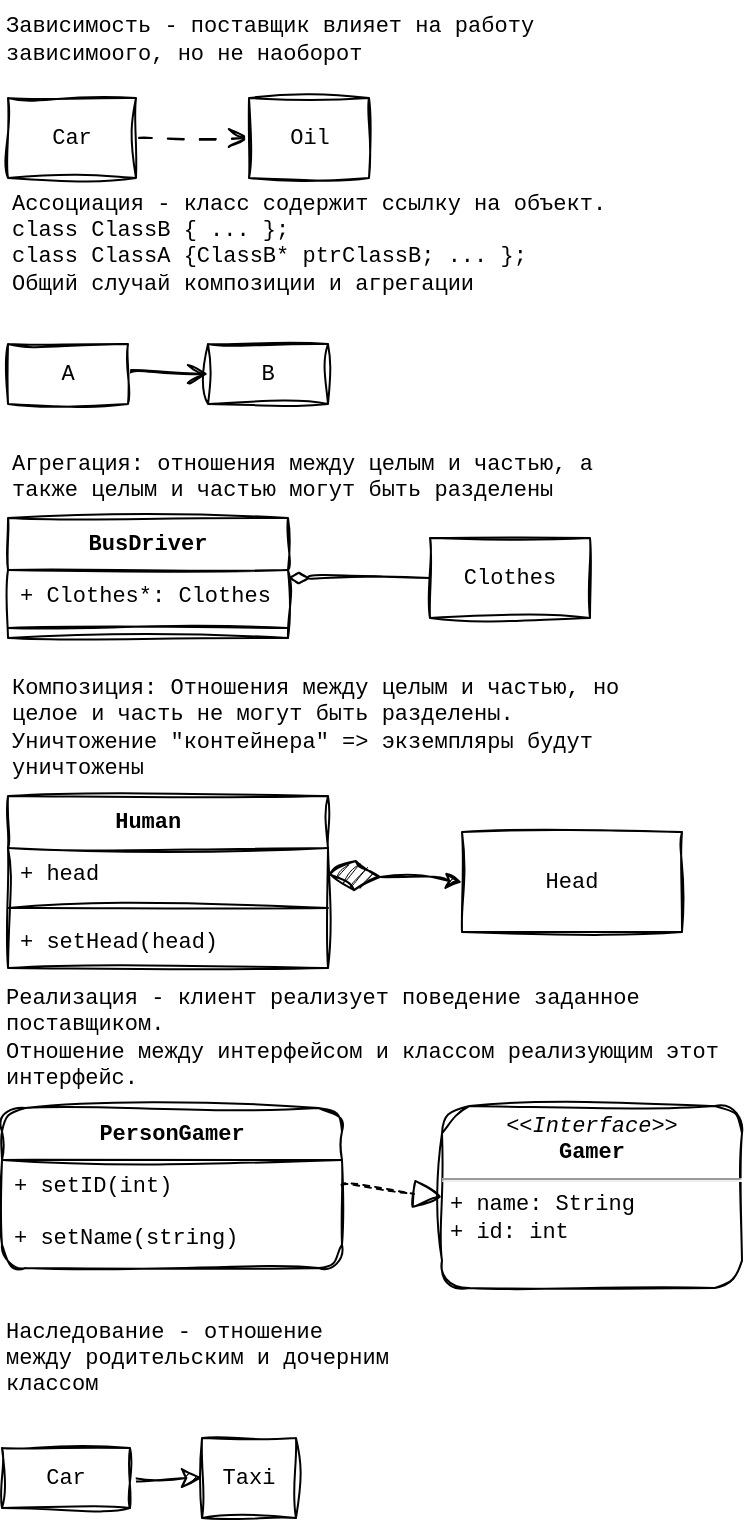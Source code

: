 <mxfile version="22.0.5" type="github">
  <diagram name="Page-1" id="KniYVvXjkBFUdyHRl0df">
    <mxGraphModel dx="2448" dy="1953" grid="1" gridSize="10" guides="1" tooltips="1" connect="1" arrows="1" fold="1" page="1" pageScale="1" pageWidth="827" pageHeight="1169" math="0" shadow="0">
      <root>
        <mxCell id="0" />
        <mxCell id="1" parent="0" />
        <mxCell id="mzNYeFfV8IgYRgjsqz8I-4" value="&lt;div style=&quot;font-size: 11px;&quot;&gt;Реализация - клиент реализует поведение заданное поставщиком.&lt;/div&gt;&lt;div style=&quot;font-size: 11px;&quot;&gt;Отношение между интерфейсом и классом реализующим этот интерфейс.&lt;/div&gt;" style="text;strokeColor=none;fillColor=none;html=1;align=left;verticalAlign=middle;whiteSpace=wrap;rounded=1;fontSize=11;sketch=1;curveFitting=1;jiggle=2;labelBackgroundColor=none;fontFamily=Courier New;" parent="1" vertex="1">
          <mxGeometry x="-1654" y="-675" width="367" height="69" as="geometry" />
        </mxCell>
        <mxCell id="mzNYeFfV8IgYRgjsqz8I-6" value="PersonGamer" style="swimlane;fontStyle=1;align=center;verticalAlign=top;childLayout=stackLayout;horizontal=1;startSize=26;horizontalStack=0;resizeParent=1;resizeParentMax=0;resizeLast=0;collapsible=1;marginBottom=0;whiteSpace=wrap;html=1;fontSize=11;rounded=1;sketch=1;curveFitting=1;jiggle=2;labelBackgroundColor=none;fontFamily=Courier New;" parent="1" vertex="1">
          <mxGeometry x="-1654" y="-605" width="170" height="80" as="geometry" />
        </mxCell>
        <mxCell id="mzNYeFfV8IgYRgjsqz8I-11" value="+ setID(int)" style="text;strokeColor=none;fillColor=none;align=left;verticalAlign=top;spacingLeft=4;spacingRight=4;overflow=hidden;rotatable=0;points=[[0,0.5],[1,0.5]];portConstraint=eastwest;whiteSpace=wrap;html=1;fontSize=11;rounded=1;sketch=1;curveFitting=1;jiggle=2;labelBackgroundColor=none;fontFamily=Courier New;" parent="mzNYeFfV8IgYRgjsqz8I-6" vertex="1">
          <mxGeometry y="26" width="170" height="26" as="geometry" />
        </mxCell>
        <mxCell id="mzNYeFfV8IgYRgjsqz8I-9" value="+ setName(string)" style="text;strokeColor=none;fillColor=none;align=left;verticalAlign=top;spacingLeft=4;spacingRight=4;overflow=hidden;rotatable=0;points=[[0,0.5],[1,0.5]];portConstraint=eastwest;whiteSpace=wrap;html=1;fontSize=11;rounded=1;sketch=1;curveFitting=1;jiggle=2;labelBackgroundColor=none;fontFamily=Courier New;" parent="mzNYeFfV8IgYRgjsqz8I-6" vertex="1">
          <mxGeometry y="52" width="170" height="28" as="geometry" />
        </mxCell>
        <mxCell id="mzNYeFfV8IgYRgjsqz8I-10" value="&lt;p style=&quot;margin: 4px 0px 0px; text-align: center; font-size: 11px;&quot;&gt;&lt;i style=&quot;font-size: 11px;&quot;&gt;&amp;lt;&amp;lt;Interface&amp;gt;&amp;gt;&lt;/i&gt;&lt;br style=&quot;font-size: 11px;&quot;&gt;&lt;b style=&quot;font-size: 11px;&quot;&gt;Gamer&lt;/b&gt;&lt;br style=&quot;font-size: 11px;&quot;&gt;&lt;/p&gt;&lt;hr style=&quot;font-size: 11px;&quot;&gt;&lt;p style=&quot;margin: 0px 0px 0px 4px; font-size: 11px;&quot;&gt;+ name: String&lt;br style=&quot;font-size: 11px;&quot;&gt;+ id: int&lt;/p&gt;" style="verticalAlign=top;align=left;overflow=fill;fontSize=11;fontFamily=Courier New;html=1;whiteSpace=wrap;rounded=1;sketch=1;curveFitting=1;jiggle=2;labelBackgroundColor=none;" parent="1" vertex="1">
          <mxGeometry x="-1434" y="-606" width="150" height="91" as="geometry" />
        </mxCell>
        <mxCell id="mzNYeFfV8IgYRgjsqz8I-14" value="" style="endArrow=block;dashed=1;endFill=0;endSize=12;html=1;rounded=1;fontSize=11;curved=1;sketch=1;curveFitting=1;jiggle=2;labelBackgroundColor=none;fontColor=default;fontFamily=Courier New;entryX=0;entryY=0.5;entryDx=0;entryDy=0;exitX=1;exitY=0.5;exitDx=0;exitDy=0;" parent="1" source="mzNYeFfV8IgYRgjsqz8I-11" target="mzNYeFfV8IgYRgjsqz8I-10" edge="1">
          <mxGeometry width="160" relative="1" as="geometry">
            <mxPoint x="-1484" y="-565" as="sourcePoint" />
            <mxPoint x="-1414" y="-565.38" as="targetPoint" />
          </mxGeometry>
        </mxCell>
        <mxCell id="AALjy2iVQTmJkf8dyK00-16" value="Композиция: Отношения между целым и частью, но целое и часть не могут быть разделены. Уничтожение &quot;контейнера&quot; =&amp;gt; экземпляры будут уничтожены" style="text;strokeColor=none;fillColor=none;html=1;align=left;verticalAlign=middle;whiteSpace=wrap;rounded=0;fontSize=11;fontFamily=Courier New;" parent="1" vertex="1">
          <mxGeometry x="-1651" y="-830" width="317" height="69" as="geometry" />
        </mxCell>
        <mxCell id="AALjy2iVQTmJkf8dyK00-17" value="Human&lt;span style=&quot;white-space: pre; font-size: 11px;&quot;&gt;&#x9;&lt;br style=&quot;font-size: 11px;&quot;&gt;&lt;br style=&quot;font-size: 11px;&quot;&gt;&lt;/span&gt;" style="swimlane;fontStyle=1;align=center;verticalAlign=top;childLayout=stackLayout;horizontal=1;startSize=26;horizontalStack=0;resizeParent=1;resizeParentMax=0;resizeLast=0;collapsible=1;marginBottom=0;whiteSpace=wrap;html=1;sketch=1;hachureGap=4;jiggle=2;curveFitting=1;fontFamily=Courier New;fontSize=11;" parent="1" vertex="1">
          <mxGeometry x="-1651" y="-761" width="160" height="86" as="geometry" />
        </mxCell>
        <mxCell id="AALjy2iVQTmJkf8dyK00-18" value="+ head" style="text;strokeColor=none;fillColor=none;align=left;verticalAlign=top;spacingLeft=4;spacingRight=4;overflow=hidden;rotatable=0;points=[[0,0.5],[1,0.5]];portConstraint=eastwest;whiteSpace=wrap;html=1;fontSize=11;fontFamily=Courier New;" parent="AALjy2iVQTmJkf8dyK00-17" vertex="1">
          <mxGeometry y="26" width="160" height="26" as="geometry" />
        </mxCell>
        <mxCell id="AALjy2iVQTmJkf8dyK00-19" value="" style="line;strokeWidth=1;fillColor=none;align=left;verticalAlign=middle;spacingTop=-1;spacingLeft=3;spacingRight=3;rotatable=0;labelPosition=right;points=[];portConstraint=eastwest;strokeColor=inherit;sketch=1;hachureGap=4;jiggle=2;curveFitting=1;fontFamily=Courier New;fontSize=11;" parent="AALjy2iVQTmJkf8dyK00-17" vertex="1">
          <mxGeometry y="52" width="160" height="8" as="geometry" />
        </mxCell>
        <mxCell id="AALjy2iVQTmJkf8dyK00-20" value="+ setHead(head)" style="text;strokeColor=none;fillColor=none;align=left;verticalAlign=top;spacingLeft=4;spacingRight=4;overflow=hidden;rotatable=0;points=[[0,0.5],[1,0.5]];portConstraint=eastwest;whiteSpace=wrap;html=1;fontSize=11;fontFamily=Courier New;" parent="AALjy2iVQTmJkf8dyK00-17" vertex="1">
          <mxGeometry y="60" width="160" height="26" as="geometry" />
        </mxCell>
        <mxCell id="AALjy2iVQTmJkf8dyK00-21" value="Head" style="html=1;whiteSpace=wrap;sketch=1;hachureGap=4;jiggle=2;curveFitting=1;fontFamily=Courier New;fontSize=11;" parent="1" vertex="1">
          <mxGeometry x="-1424" y="-743" width="110" height="50" as="geometry" />
        </mxCell>
        <mxCell id="AALjy2iVQTmJkf8dyK00-22" value="" style="endArrow=diamondThin;endFill=1;endSize=24;html=1;rounded=0;sketch=1;hachureGap=4;jiggle=2;curveFitting=1;fontFamily=Courier New;fontSize=11;curved=1;exitX=0;exitY=0.5;exitDx=0;exitDy=0;entryX=1;entryY=0.5;entryDx=0;entryDy=0;startArrow=classic;startFill=1;" parent="1" source="AALjy2iVQTmJkf8dyK00-21" target="AALjy2iVQTmJkf8dyK00-18" edge="1">
          <mxGeometry width="160" relative="1" as="geometry">
            <mxPoint x="-1526" y="-791" as="sourcePoint" />
            <mxPoint x="-1486" y="-711" as="targetPoint" />
          </mxGeometry>
        </mxCell>
        <mxCell id="AALjy2iVQTmJkf8dyK00-27" value="Агрегация: отношения между целым и частью, а также целым и частью могут быть разделены" style="text;whiteSpace=wrap;fontSize=11;fontFamily=Courier New;" parent="1" vertex="1">
          <mxGeometry x="-1651" y="-940" width="327" height="50" as="geometry" />
        </mxCell>
        <mxCell id="AALjy2iVQTmJkf8dyK00-31" value="Ассоциация - класс содержит ссылку на объект. &#xa;class ClassB { ... };&#xa;class ClassA {ClassB* ptrClassB; ... };&#xa;Общий случай композиции и агрегации&#xa;&#xa;" style="text;whiteSpace=wrap;fontSize=11;fontFamily=Courier New;" parent="1" vertex="1">
          <mxGeometry x="-1651" y="-1070" width="317" height="90" as="geometry" />
        </mxCell>
        <mxCell id="AALjy2iVQTmJkf8dyK00-36" style="edgeStyle=none;curved=1;rounded=0;sketch=1;hachureGap=4;jiggle=2;curveFitting=1;orthogonalLoop=1;jettySize=auto;html=1;entryX=0;entryY=0.5;entryDx=0;entryDy=0;fontFamily=Courier New;fontSize=11;startSize=8;endSize=8;endArrow=open;endFill=0;" parent="1" source="AALjy2iVQTmJkf8dyK00-32" target="AALjy2iVQTmJkf8dyK00-33" edge="1">
          <mxGeometry relative="1" as="geometry" />
        </mxCell>
        <mxCell id="AALjy2iVQTmJkf8dyK00-32" value="A" style="html=1;whiteSpace=wrap;sketch=1;hachureGap=4;jiggle=2;curveFitting=1;fontFamily=Courier New;fontSize=11;" parent="1" vertex="1">
          <mxGeometry x="-1651" y="-987" width="60" height="30" as="geometry" />
        </mxCell>
        <mxCell id="AALjy2iVQTmJkf8dyK00-33" value="B" style="html=1;whiteSpace=wrap;sketch=1;hachureGap=4;jiggle=2;curveFitting=1;fontFamily=Courier New;fontSize=11;" parent="1" vertex="1">
          <mxGeometry x="-1551" y="-987" width="60" height="30" as="geometry" />
        </mxCell>
        <mxCell id="AALjy2iVQTmJkf8dyK00-38" value="Clothes" style="html=1;whiteSpace=wrap;sketch=1;hachureGap=4;jiggle=2;curveFitting=1;fontFamily=Courier New;fontSize=11;" parent="1" vertex="1">
          <mxGeometry x="-1440" y="-890" width="80" height="40" as="geometry" />
        </mxCell>
        <mxCell id="AALjy2iVQTmJkf8dyK00-41" value="&lt;font style=&quot;font-size: 11px;&quot;&gt;Зависимость - поставщик влияет на работу зависимоого, но не наоборот&lt;/font&gt;" style="text;strokeColor=none;fillColor=none;html=1;align=left;verticalAlign=middle;whiteSpace=wrap;rounded=0;fontSize=11;fontFamily=Courier New;" parent="1" vertex="1">
          <mxGeometry x="-1654" y="-1159" width="307" height="40" as="geometry" />
        </mxCell>
        <mxCell id="AALjy2iVQTmJkf8dyK00-44" style="sketch=1;hachureGap=4;jiggle=2;curveFitting=1;orthogonalLoop=1;jettySize=auto;html=1;fontFamily=Courier New;fontSize=11;startSize=8;endSize=8;dashed=1;dashPattern=8 8;endArrow=open;endFill=0;startArrow=none;startFill=0;rounded=0;" parent="1" source="AALjy2iVQTmJkf8dyK00-42" target="AALjy2iVQTmJkf8dyK00-43" edge="1">
          <mxGeometry relative="1" as="geometry" />
        </mxCell>
        <mxCell id="AALjy2iVQTmJkf8dyK00-42" value="Car" style="html=1;whiteSpace=wrap;sketch=1;hachureGap=4;jiggle=2;curveFitting=1;fontFamily=Courier New;fontSize=11;" parent="1" vertex="1">
          <mxGeometry x="-1651" y="-1110" width="64" height="40" as="geometry" />
        </mxCell>
        <mxCell id="AALjy2iVQTmJkf8dyK00-43" value="Oil" style="html=1;whiteSpace=wrap;sketch=1;hachureGap=4;jiggle=2;curveFitting=1;fontFamily=Courier New;fontSize=11;" parent="1" vertex="1">
          <mxGeometry x="-1530.5" y="-1110" width="60" height="40" as="geometry" />
        </mxCell>
        <mxCell id="AALjy2iVQTmJkf8dyK00-46" value="&lt;div align=&quot;left&quot; style=&quot;font-size: 11px;&quot;&gt;&lt;font style=&quot;font-size: 11px;&quot;&gt;Наследование - отношение между родительским и дочерним классом&lt;/font&gt;&lt;/div&gt;" style="text;strokeColor=none;fillColor=none;html=1;align=left;verticalAlign=middle;whiteSpace=wrap;rounded=0;fontSize=11;fontFamily=Courier New;" parent="1" vertex="1">
          <mxGeometry x="-1654" y="-515" width="197" height="70" as="geometry" />
        </mxCell>
        <mxCell id="AALjy2iVQTmJkf8dyK00-49" style="edgeStyle=none;curved=1;rounded=0;sketch=1;hachureGap=4;jiggle=2;curveFitting=1;orthogonalLoop=1;jettySize=auto;html=1;entryX=0;entryY=0.5;entryDx=0;entryDy=0;fontFamily=Courier New;fontSize=11;startSize=8;endSize=8;endArrow=classic;endFill=1;" parent="1" source="AALjy2iVQTmJkf8dyK00-47" target="AALjy2iVQTmJkf8dyK00-48" edge="1">
          <mxGeometry relative="1" as="geometry" />
        </mxCell>
        <mxCell id="AALjy2iVQTmJkf8dyK00-47" value="Car" style="html=1;whiteSpace=wrap;sketch=1;hachureGap=4;jiggle=2;curveFitting=1;fontFamily=Courier New;fontSize=11;" parent="1" vertex="1">
          <mxGeometry x="-1654" y="-435" width="64" height="30" as="geometry" />
        </mxCell>
        <mxCell id="AALjy2iVQTmJkf8dyK00-48" value="Taxi" style="html=1;whiteSpace=wrap;sketch=1;hachureGap=4;jiggle=2;curveFitting=1;fontFamily=Courier New;fontSize=11;" parent="1" vertex="1">
          <mxGeometry x="-1554" y="-440" width="47" height="40" as="geometry" />
        </mxCell>
        <mxCell id="4lhPUMysehMYBJ7O9rcl-5" style="edgeStyle=none;curved=1;rounded=0;sketch=1;hachureGap=4;jiggle=2;curveFitting=1;orthogonalLoop=1;jettySize=auto;html=1;entryX=0;entryY=0.5;entryDx=0;entryDy=0;fontFamily=Architects Daughter;fontSource=https%3A%2F%2Ffonts.googleapis.com%2Fcss%3Ffamily%3DArchitects%2BDaughter;fontSize=16;startSize=8;endSize=8;startArrow=diamondThin;startFill=0;endArrow=none;endFill=0;" edge="1" parent="1" source="4lhPUMysehMYBJ7O9rcl-1" target="AALjy2iVQTmJkf8dyK00-38">
          <mxGeometry relative="1" as="geometry" />
        </mxCell>
        <mxCell id="4lhPUMysehMYBJ7O9rcl-1" value="BusDriver" style="swimlane;fontStyle=1;align=center;verticalAlign=top;childLayout=stackLayout;horizontal=1;startSize=26;horizontalStack=0;resizeParent=1;resizeParentMax=0;resizeLast=0;collapsible=1;marginBottom=0;whiteSpace=wrap;html=1;sketch=1;hachureGap=4;jiggle=2;curveFitting=1;fontFamily=Courier New;fontSize=11;" vertex="1" parent="1">
          <mxGeometry x="-1651" y="-900" width="140" height="60" as="geometry">
            <mxRectangle x="-1300" y="-916" width="180" height="66" as="alternateBounds" />
          </mxGeometry>
        </mxCell>
        <mxCell id="4lhPUMysehMYBJ7O9rcl-2" value="+ Clothes*: Clothes" style="text;strokeColor=none;fillColor=none;align=left;verticalAlign=top;spacingLeft=4;spacingRight=4;overflow=hidden;rotatable=0;points=[[0,0.5],[1,0.5]];portConstraint=eastwest;whiteSpace=wrap;html=1;fontSize=11;fontFamily=Courier New;" vertex="1" parent="4lhPUMysehMYBJ7O9rcl-1">
          <mxGeometry y="26" width="140" height="24" as="geometry" />
        </mxCell>
        <mxCell id="4lhPUMysehMYBJ7O9rcl-3" value="" style="line;strokeWidth=1;fillColor=none;align=left;verticalAlign=middle;spacingTop=-1;spacingLeft=3;spacingRight=3;rotatable=0;labelPosition=right;points=[];portConstraint=eastwest;strokeColor=inherit;sketch=1;hachureGap=4;jiggle=2;curveFitting=1;fontFamily=Courier New;fontSize=11;" vertex="1" parent="4lhPUMysehMYBJ7O9rcl-1">
          <mxGeometry y="50" width="140" height="10" as="geometry" />
        </mxCell>
      </root>
    </mxGraphModel>
  </diagram>
</mxfile>
